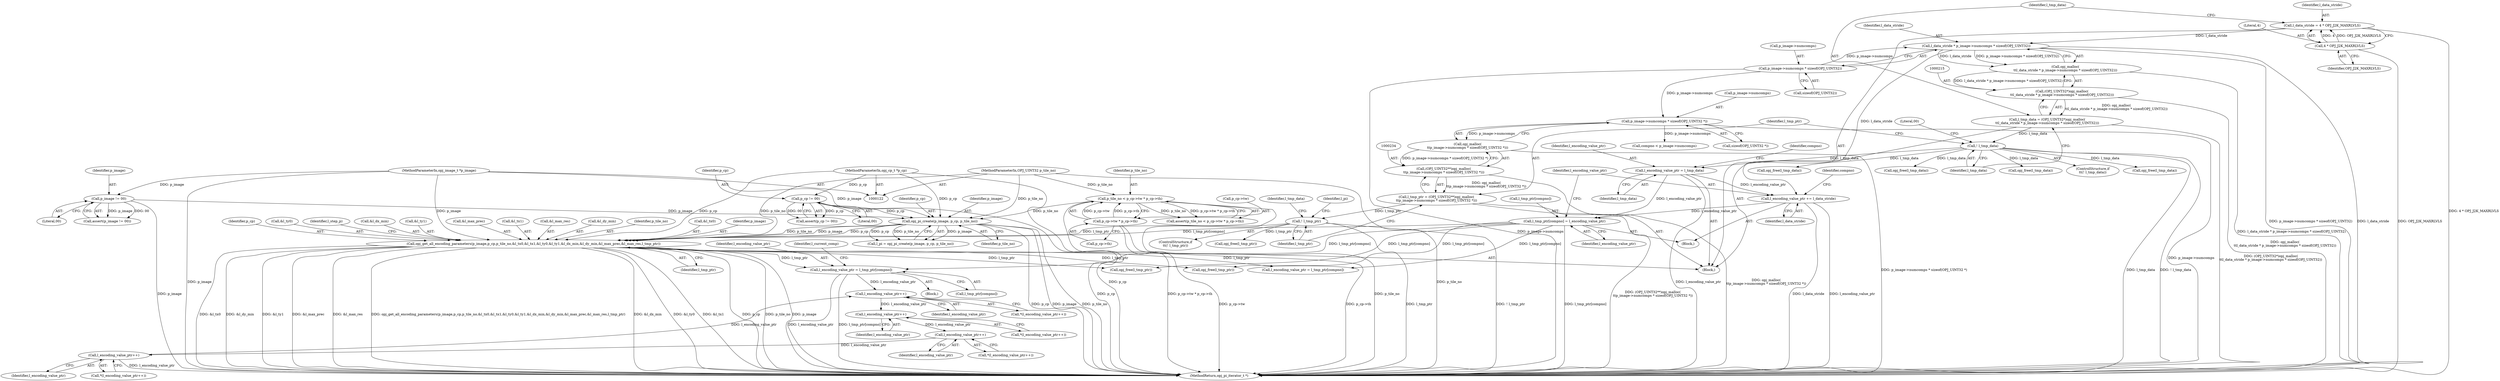 digraph "0_openjpeg_c16bc057ba3f125051c9966cf1f5b68a05681de4@array" {
"1000589" [label="(Call,l_encoding_value_ptr = l_tmp_ptr[compno])"];
"1000289" [label="(Call,opj_get_all_encoding_parameters(p_image,p_cp,p_tile_no,&l_tx0,&l_tx1,&l_ty0,&l_ty1,&l_dx_min,&l_dy_min,&l_max_prec,&l_max_res,l_tmp_ptr))"];
"1000252" [label="(Call,opj_pi_create(p_image, p_cp, p_tile_no))"];
"1000179" [label="(Call,p_image != 00)"];
"1000123" [label="(MethodParameterIn,opj_image_t *p_image)"];
"1000175" [label="(Call,p_cp != 00)"];
"1000124" [label="(MethodParameterIn,opj_cp_t *p_cp)"];
"1000183" [label="(Call,p_tile_no < p_cp->tw * p_cp->th)"];
"1000125" [label="(MethodParameterIn,OPJ_UINT32 p_tile_no)"];
"1000185" [label="(Call,p_cp->tw * p_cp->th)"];
"1000281" [label="(Call,l_tmp_ptr[compno] = l_encoding_value_ptr)"];
"1000286" [label="(Call,l_encoding_value_ptr += l_data_stride)"];
"1000217" [label="(Call,l_data_stride * p_image->numcomps * sizeof(OPJ_UINT32))"];
"1000207" [label="(Call,l_data_stride = 4 * OPJ_J2K_MAXRLVLS)"];
"1000209" [label="(Call,4 * OPJ_J2K_MAXRLVLS)"];
"1000219" [label="(Call,p_image->numcomps * sizeof(OPJ_UINT32))"];
"1000266" [label="(Call,l_encoding_value_ptr = l_tmp_data)"];
"1000226" [label="(Call,! l_tmp_data)"];
"1000212" [label="(Call,l_tmp_data = (OPJ_UINT32*)opj_malloc(\n\t\tl_data_stride * p_image->numcomps * sizeof(OPJ_UINT32)))"];
"1000214" [label="(Call,(OPJ_UINT32*)opj_malloc(\n\t\tl_data_stride * p_image->numcomps * sizeof(OPJ_UINT32)))"];
"1000216" [label="(Call,opj_malloc(\n\t\tl_data_stride * p_image->numcomps * sizeof(OPJ_UINT32)))"];
"1000243" [label="(Call,! l_tmp_ptr)"];
"1000231" [label="(Call,l_tmp_ptr = (OPJ_UINT32**)opj_malloc(\n\t\tp_image->numcomps * sizeof(OPJ_UINT32 *)))"];
"1000233" [label="(Call,(OPJ_UINT32**)opj_malloc(\n\t\tp_image->numcomps * sizeof(OPJ_UINT32 *)))"];
"1000235" [label="(Call,opj_malloc(\n\t\tp_image->numcomps * sizeof(OPJ_UINT32 *)))"];
"1000236" [label="(Call,p_image->numcomps * sizeof(OPJ_UINT32 *))"];
"1000625" [label="(Call,l_encoding_value_ptr++)"];
"1000632" [label="(Call,l_encoding_value_ptr++)"];
"1000639" [label="(Call,l_encoding_value_ptr++)"];
"1000646" [label="(Call,l_encoding_value_ptr++)"];
"1000219" [label="(Call,p_image->numcomps * sizeof(OPJ_UINT32))"];
"1000253" [label="(Identifier,p_image)"];
"1000211" [label="(Identifier,OPJ_J2K_MAXRLVLS)"];
"1000246" [label="(Call,opj_free(l_tmp_data))"];
"1000251" [label="(Identifier,l_pi)"];
"1000243" [label="(Call,! l_tmp_ptr)"];
"1000293" [label="(Call,&l_tx0)"];
"1000631" [label="(Call,*(l_encoding_value_ptr++))"];
"1000216" [label="(Call,opj_malloc(\n\t\tl_data_stride * p_image->numcomps * sizeof(OPJ_UINT32)))"];
"1000208" [label="(Identifier,l_data_stride)"];
"1000646" [label="(Call,l_encoding_value_ptr++)"];
"1000210" [label="(Literal,4)"];
"1000289" [label="(Call,opj_get_all_encoding_parameters(p_image,p_cp,p_tile_no,&l_tx0,&l_tx1,&l_ty0,&l_ty1,&l_dx_min,&l_dy_min,&l_max_prec,&l_max_res,l_tmp_ptr))"];
"1000126" [label="(Block,)"];
"1000645" [label="(Call,*(l_encoding_value_ptr++))"];
"1000174" [label="(Call,assert(p_cp != 00))"];
"1000582" [label="(Block,)"];
"1000124" [label="(MethodParameterIn,opj_cp_t *p_cp)"];
"1000209" [label="(Call,4 * OPJ_J2K_MAXRLVLS)"];
"1000177" [label="(Literal,00)"];
"1000231" [label="(Call,l_tmp_ptr = (OPJ_UINT32**)opj_malloc(\n\t\tp_image->numcomps * sizeof(OPJ_UINT32 *)))"];
"1000225" [label="(ControlStructure,if\n\t\t(! l_tmp_data))"];
"1000285" [label="(Identifier,l_encoding_value_ptr)"];
"1000667" [label="(Call,opj_free(l_tmp_data))"];
"1000250" [label="(Call,l_pi = opj_pi_create(p_image, p_cp, p_tile_no))"];
"1000179" [label="(Call,p_image != 00)"];
"1000590" [label="(Identifier,l_encoding_value_ptr)"];
"1000290" [label="(Identifier,p_image)"];
"1000357" [label="(Call,opj_free(l_tmp_ptr))"];
"1000633" [label="(Identifier,l_encoding_value_ptr)"];
"1000291" [label="(Identifier,p_cp)"];
"1000297" [label="(Call,&l_ty0)"];
"1000311" [label="(Identifier,l_step_p)"];
"1000696" [label="(MethodReturn,opj_pi_iterator_t *)"];
"1000235" [label="(Call,opj_malloc(\n\t\tp_image->numcomps * sizeof(OPJ_UINT32 *)))"];
"1000212" [label="(Call,l_tmp_data = (OPJ_UINT32*)opj_malloc(\n\t\tl_data_stride * p_image->numcomps * sizeof(OPJ_UINT32)))"];
"1000125" [label="(MethodParameterIn,OPJ_UINT32 p_tile_no)"];
"1000288" [label="(Identifier,l_data_stride)"];
"1000589" [label="(Call,l_encoding_value_ptr = l_tmp_ptr[compno])"];
"1000226" [label="(Call,! l_tmp_data)"];
"1000186" [label="(Call,p_cp->tw)"];
"1000280" [label="(Block,)"];
"1000176" [label="(Identifier,p_cp)"];
"1000301" [label="(Call,&l_dx_min)"];
"1000287" [label="(Identifier,l_encoding_value_ptr)"];
"1000123" [label="(MethodParameterIn,opj_image_t *p_image)"];
"1000299" [label="(Call,&l_ty1)"];
"1000184" [label="(Identifier,p_tile_no)"];
"1000626" [label="(Identifier,l_encoding_value_ptr)"];
"1000305" [label="(Call,&l_max_prec)"];
"1000214" [label="(Call,(OPJ_UINT32*)opj_malloc(\n\t\tl_data_stride * p_image->numcomps * sizeof(OPJ_UINT32)))"];
"1000255" [label="(Identifier,p_tile_no)"];
"1000217" [label="(Call,l_data_stride * p_image->numcomps * sizeof(OPJ_UINT32))"];
"1000183" [label="(Call,p_tile_no < p_cp->tw * p_cp->th)"];
"1000267" [label="(Identifier,l_encoding_value_ptr)"];
"1000232" [label="(Identifier,l_tmp_ptr)"];
"1000271" [label="(Identifier,compno)"];
"1000254" [label="(Identifier,p_cp)"];
"1000295" [label="(Call,&l_tx1)"];
"1000282" [label="(Call,l_tmp_ptr[compno])"];
"1000286" [label="(Call,l_encoding_value_ptr += l_data_stride)"];
"1000591" [label="(Call,l_tmp_ptr[compno])"];
"1000307" [label="(Call,&l_max_res)"];
"1000244" [label="(Identifier,l_tmp_ptr)"];
"1000266" [label="(Call,l_encoding_value_ptr = l_tmp_data)"];
"1000639" [label="(Call,l_encoding_value_ptr++)"];
"1000273" [label="(Call,compno < p_image->numcomps)"];
"1000281" [label="(Call,l_tmp_ptr[compno] = l_encoding_value_ptr)"];
"1000247" [label="(Identifier,l_tmp_data)"];
"1000189" [label="(Call,p_cp->th)"];
"1000303" [label="(Call,&l_dy_min)"];
"1000240" [label="(Call,sizeof(OPJ_UINT32 *))"];
"1000237" [label="(Call,p_image->numcomps)"];
"1000260" [label="(Call,opj_free(l_tmp_data))"];
"1000292" [label="(Identifier,p_tile_no)"];
"1000252" [label="(Call,opj_pi_create(p_image, p_cp, p_tile_no))"];
"1000242" [label="(ControlStructure,if\n\t\t(! l_tmp_ptr))"];
"1000638" [label="(Call,*(l_encoding_value_ptr++))"];
"1000355" [label="(Call,opj_free(l_tmp_data))"];
"1000227" [label="(Identifier,l_tmp_data)"];
"1000672" [label="(Call,opj_free(l_tmp_ptr))"];
"1000624" [label="(Call,*(l_encoding_value_ptr++))"];
"1000596" [label="(Identifier,l_current_comp)"];
"1000218" [label="(Identifier,l_data_stride)"];
"1000213" [label="(Identifier,l_tmp_data)"];
"1000175" [label="(Call,p_cp != 00)"];
"1000207" [label="(Call,l_data_stride = 4 * OPJ_J2K_MAXRLVLS)"];
"1000268" [label="(Identifier,l_tmp_data)"];
"1000437" [label="(Call,l_encoding_value_ptr = l_tmp_ptr[compno])"];
"1000230" [label="(Literal,00)"];
"1000262" [label="(Call,opj_free(l_tmp_ptr))"];
"1000180" [label="(Identifier,p_image)"];
"1000220" [label="(Call,p_image->numcomps)"];
"1000185" [label="(Call,p_cp->tw * p_cp->th)"];
"1000236" [label="(Call,p_image->numcomps * sizeof(OPJ_UINT32 *))"];
"1000181" [label="(Literal,00)"];
"1000233" [label="(Call,(OPJ_UINT32**)opj_malloc(\n\t\tp_image->numcomps * sizeof(OPJ_UINT32 *)))"];
"1000632" [label="(Call,l_encoding_value_ptr++)"];
"1000223" [label="(Call,sizeof(OPJ_UINT32))"];
"1000647" [label="(Identifier,l_encoding_value_ptr)"];
"1000178" [label="(Call,assert(p_image != 00))"];
"1000640" [label="(Identifier,l_encoding_value_ptr)"];
"1000625" [label="(Call,l_encoding_value_ptr++)"];
"1000182" [label="(Call,assert(p_tile_no < p_cp->tw * p_cp->th))"];
"1000279" [label="(Identifier,compno)"];
"1000309" [label="(Identifier,l_tmp_ptr)"];
"1000589" -> "1000582"  [label="AST: "];
"1000589" -> "1000591"  [label="CFG: "];
"1000590" -> "1000589"  [label="AST: "];
"1000591" -> "1000589"  [label="AST: "];
"1000596" -> "1000589"  [label="CFG: "];
"1000589" -> "1000696"  [label="DDG: l_encoding_value_ptr"];
"1000589" -> "1000696"  [label="DDG: l_tmp_ptr[compno]"];
"1000289" -> "1000589"  [label="DDG: l_tmp_ptr"];
"1000281" -> "1000589"  [label="DDG: l_tmp_ptr[compno]"];
"1000589" -> "1000625"  [label="DDG: l_encoding_value_ptr"];
"1000289" -> "1000126"  [label="AST: "];
"1000289" -> "1000309"  [label="CFG: "];
"1000290" -> "1000289"  [label="AST: "];
"1000291" -> "1000289"  [label="AST: "];
"1000292" -> "1000289"  [label="AST: "];
"1000293" -> "1000289"  [label="AST: "];
"1000295" -> "1000289"  [label="AST: "];
"1000297" -> "1000289"  [label="AST: "];
"1000299" -> "1000289"  [label="AST: "];
"1000301" -> "1000289"  [label="AST: "];
"1000303" -> "1000289"  [label="AST: "];
"1000305" -> "1000289"  [label="AST: "];
"1000307" -> "1000289"  [label="AST: "];
"1000309" -> "1000289"  [label="AST: "];
"1000311" -> "1000289"  [label="CFG: "];
"1000289" -> "1000696"  [label="DDG: p_cp"];
"1000289" -> "1000696"  [label="DDG: p_tile_no"];
"1000289" -> "1000696"  [label="DDG: p_image"];
"1000289" -> "1000696"  [label="DDG: &l_tx0"];
"1000289" -> "1000696"  [label="DDG: &l_dy_min"];
"1000289" -> "1000696"  [label="DDG: &l_ty1"];
"1000289" -> "1000696"  [label="DDG: &l_max_prec"];
"1000289" -> "1000696"  [label="DDG: &l_max_res"];
"1000289" -> "1000696"  [label="DDG: opj_get_all_encoding_parameters(p_image,p_cp,p_tile_no,&l_tx0,&l_tx1,&l_ty0,&l_ty1,&l_dx_min,&l_dy_min,&l_max_prec,&l_max_res,l_tmp_ptr)"];
"1000289" -> "1000696"  [label="DDG: &l_dx_min"];
"1000289" -> "1000696"  [label="DDG: &l_ty0"];
"1000289" -> "1000696"  [label="DDG: &l_tx1"];
"1000252" -> "1000289"  [label="DDG: p_image"];
"1000252" -> "1000289"  [label="DDG: p_cp"];
"1000252" -> "1000289"  [label="DDG: p_tile_no"];
"1000123" -> "1000289"  [label="DDG: p_image"];
"1000124" -> "1000289"  [label="DDG: p_cp"];
"1000125" -> "1000289"  [label="DDG: p_tile_no"];
"1000281" -> "1000289"  [label="DDG: l_tmp_ptr[compno]"];
"1000243" -> "1000289"  [label="DDG: l_tmp_ptr"];
"1000289" -> "1000357"  [label="DDG: l_tmp_ptr"];
"1000289" -> "1000437"  [label="DDG: l_tmp_ptr"];
"1000289" -> "1000672"  [label="DDG: l_tmp_ptr"];
"1000252" -> "1000250"  [label="AST: "];
"1000252" -> "1000255"  [label="CFG: "];
"1000253" -> "1000252"  [label="AST: "];
"1000254" -> "1000252"  [label="AST: "];
"1000255" -> "1000252"  [label="AST: "];
"1000250" -> "1000252"  [label="CFG: "];
"1000252" -> "1000696"  [label="DDG: p_image"];
"1000252" -> "1000696"  [label="DDG: p_tile_no"];
"1000252" -> "1000696"  [label="DDG: p_cp"];
"1000252" -> "1000250"  [label="DDG: p_image"];
"1000252" -> "1000250"  [label="DDG: p_cp"];
"1000252" -> "1000250"  [label="DDG: p_tile_no"];
"1000179" -> "1000252"  [label="DDG: p_image"];
"1000123" -> "1000252"  [label="DDG: p_image"];
"1000175" -> "1000252"  [label="DDG: p_cp"];
"1000124" -> "1000252"  [label="DDG: p_cp"];
"1000183" -> "1000252"  [label="DDG: p_tile_no"];
"1000125" -> "1000252"  [label="DDG: p_tile_no"];
"1000179" -> "1000178"  [label="AST: "];
"1000179" -> "1000181"  [label="CFG: "];
"1000180" -> "1000179"  [label="AST: "];
"1000181" -> "1000179"  [label="AST: "];
"1000178" -> "1000179"  [label="CFG: "];
"1000179" -> "1000696"  [label="DDG: p_image"];
"1000179" -> "1000178"  [label="DDG: p_image"];
"1000179" -> "1000178"  [label="DDG: 00"];
"1000123" -> "1000179"  [label="DDG: p_image"];
"1000123" -> "1000122"  [label="AST: "];
"1000123" -> "1000696"  [label="DDG: p_image"];
"1000175" -> "1000174"  [label="AST: "];
"1000175" -> "1000177"  [label="CFG: "];
"1000176" -> "1000175"  [label="AST: "];
"1000177" -> "1000175"  [label="AST: "];
"1000174" -> "1000175"  [label="CFG: "];
"1000175" -> "1000696"  [label="DDG: p_cp"];
"1000175" -> "1000174"  [label="DDG: p_cp"];
"1000175" -> "1000174"  [label="DDG: 00"];
"1000124" -> "1000175"  [label="DDG: p_cp"];
"1000124" -> "1000122"  [label="AST: "];
"1000124" -> "1000696"  [label="DDG: p_cp"];
"1000183" -> "1000182"  [label="AST: "];
"1000183" -> "1000185"  [label="CFG: "];
"1000184" -> "1000183"  [label="AST: "];
"1000185" -> "1000183"  [label="AST: "];
"1000182" -> "1000183"  [label="CFG: "];
"1000183" -> "1000696"  [label="DDG: p_cp->tw * p_cp->th"];
"1000183" -> "1000696"  [label="DDG: p_tile_no"];
"1000183" -> "1000182"  [label="DDG: p_tile_no"];
"1000183" -> "1000182"  [label="DDG: p_cp->tw * p_cp->th"];
"1000125" -> "1000183"  [label="DDG: p_tile_no"];
"1000185" -> "1000183"  [label="DDG: p_cp->tw"];
"1000185" -> "1000183"  [label="DDG: p_cp->th"];
"1000125" -> "1000122"  [label="AST: "];
"1000125" -> "1000696"  [label="DDG: p_tile_no"];
"1000185" -> "1000189"  [label="CFG: "];
"1000186" -> "1000185"  [label="AST: "];
"1000189" -> "1000185"  [label="AST: "];
"1000185" -> "1000696"  [label="DDG: p_cp->tw"];
"1000185" -> "1000696"  [label="DDG: p_cp->th"];
"1000281" -> "1000280"  [label="AST: "];
"1000281" -> "1000285"  [label="CFG: "];
"1000282" -> "1000281"  [label="AST: "];
"1000285" -> "1000281"  [label="AST: "];
"1000287" -> "1000281"  [label="CFG: "];
"1000281" -> "1000696"  [label="DDG: l_tmp_ptr[compno]"];
"1000286" -> "1000281"  [label="DDG: l_encoding_value_ptr"];
"1000266" -> "1000281"  [label="DDG: l_encoding_value_ptr"];
"1000281" -> "1000357"  [label="DDG: l_tmp_ptr[compno]"];
"1000281" -> "1000437"  [label="DDG: l_tmp_ptr[compno]"];
"1000281" -> "1000672"  [label="DDG: l_tmp_ptr[compno]"];
"1000286" -> "1000280"  [label="AST: "];
"1000286" -> "1000288"  [label="CFG: "];
"1000287" -> "1000286"  [label="AST: "];
"1000288" -> "1000286"  [label="AST: "];
"1000279" -> "1000286"  [label="CFG: "];
"1000286" -> "1000696"  [label="DDG: l_encoding_value_ptr"];
"1000286" -> "1000696"  [label="DDG: l_data_stride"];
"1000217" -> "1000286"  [label="DDG: l_data_stride"];
"1000266" -> "1000286"  [label="DDG: l_encoding_value_ptr"];
"1000217" -> "1000216"  [label="AST: "];
"1000217" -> "1000219"  [label="CFG: "];
"1000218" -> "1000217"  [label="AST: "];
"1000219" -> "1000217"  [label="AST: "];
"1000216" -> "1000217"  [label="CFG: "];
"1000217" -> "1000696"  [label="DDG: p_image->numcomps * sizeof(OPJ_UINT32)"];
"1000217" -> "1000696"  [label="DDG: l_data_stride"];
"1000217" -> "1000216"  [label="DDG: l_data_stride"];
"1000217" -> "1000216"  [label="DDG: p_image->numcomps * sizeof(OPJ_UINT32)"];
"1000207" -> "1000217"  [label="DDG: l_data_stride"];
"1000219" -> "1000217"  [label="DDG: p_image->numcomps"];
"1000207" -> "1000126"  [label="AST: "];
"1000207" -> "1000209"  [label="CFG: "];
"1000208" -> "1000207"  [label="AST: "];
"1000209" -> "1000207"  [label="AST: "];
"1000213" -> "1000207"  [label="CFG: "];
"1000207" -> "1000696"  [label="DDG: 4 * OPJ_J2K_MAXRLVLS"];
"1000209" -> "1000207"  [label="DDG: 4"];
"1000209" -> "1000207"  [label="DDG: OPJ_J2K_MAXRLVLS"];
"1000209" -> "1000211"  [label="CFG: "];
"1000210" -> "1000209"  [label="AST: "];
"1000211" -> "1000209"  [label="AST: "];
"1000209" -> "1000696"  [label="DDG: OPJ_J2K_MAXRLVLS"];
"1000219" -> "1000223"  [label="CFG: "];
"1000220" -> "1000219"  [label="AST: "];
"1000223" -> "1000219"  [label="AST: "];
"1000219" -> "1000696"  [label="DDG: p_image->numcomps"];
"1000219" -> "1000236"  [label="DDG: p_image->numcomps"];
"1000266" -> "1000126"  [label="AST: "];
"1000266" -> "1000268"  [label="CFG: "];
"1000267" -> "1000266"  [label="AST: "];
"1000268" -> "1000266"  [label="AST: "];
"1000271" -> "1000266"  [label="CFG: "];
"1000266" -> "1000696"  [label="DDG: l_encoding_value_ptr"];
"1000226" -> "1000266"  [label="DDG: l_tmp_data"];
"1000226" -> "1000225"  [label="AST: "];
"1000226" -> "1000227"  [label="CFG: "];
"1000227" -> "1000226"  [label="AST: "];
"1000230" -> "1000226"  [label="CFG: "];
"1000232" -> "1000226"  [label="CFG: "];
"1000226" -> "1000696"  [label="DDG: l_tmp_data"];
"1000226" -> "1000696"  [label="DDG: ! l_tmp_data"];
"1000212" -> "1000226"  [label="DDG: l_tmp_data"];
"1000226" -> "1000246"  [label="DDG: l_tmp_data"];
"1000226" -> "1000260"  [label="DDG: l_tmp_data"];
"1000226" -> "1000355"  [label="DDG: l_tmp_data"];
"1000226" -> "1000667"  [label="DDG: l_tmp_data"];
"1000212" -> "1000126"  [label="AST: "];
"1000212" -> "1000214"  [label="CFG: "];
"1000213" -> "1000212"  [label="AST: "];
"1000214" -> "1000212"  [label="AST: "];
"1000227" -> "1000212"  [label="CFG: "];
"1000212" -> "1000696"  [label="DDG: (OPJ_UINT32*)opj_malloc(\n\t\tl_data_stride * p_image->numcomps * sizeof(OPJ_UINT32))"];
"1000214" -> "1000212"  [label="DDG: opj_malloc(\n\t\tl_data_stride * p_image->numcomps * sizeof(OPJ_UINT32))"];
"1000214" -> "1000216"  [label="CFG: "];
"1000215" -> "1000214"  [label="AST: "];
"1000216" -> "1000214"  [label="AST: "];
"1000214" -> "1000696"  [label="DDG: opj_malloc(\n\t\tl_data_stride * p_image->numcomps * sizeof(OPJ_UINT32))"];
"1000216" -> "1000214"  [label="DDG: l_data_stride * p_image->numcomps * sizeof(OPJ_UINT32)"];
"1000216" -> "1000696"  [label="DDG: l_data_stride * p_image->numcomps * sizeof(OPJ_UINT32)"];
"1000243" -> "1000242"  [label="AST: "];
"1000243" -> "1000244"  [label="CFG: "];
"1000244" -> "1000243"  [label="AST: "];
"1000247" -> "1000243"  [label="CFG: "];
"1000251" -> "1000243"  [label="CFG: "];
"1000243" -> "1000696"  [label="DDG: l_tmp_ptr"];
"1000243" -> "1000696"  [label="DDG: ! l_tmp_ptr"];
"1000231" -> "1000243"  [label="DDG: l_tmp_ptr"];
"1000243" -> "1000262"  [label="DDG: l_tmp_ptr"];
"1000231" -> "1000126"  [label="AST: "];
"1000231" -> "1000233"  [label="CFG: "];
"1000232" -> "1000231"  [label="AST: "];
"1000233" -> "1000231"  [label="AST: "];
"1000244" -> "1000231"  [label="CFG: "];
"1000231" -> "1000696"  [label="DDG: (OPJ_UINT32**)opj_malloc(\n\t\tp_image->numcomps * sizeof(OPJ_UINT32 *))"];
"1000233" -> "1000231"  [label="DDG: opj_malloc(\n\t\tp_image->numcomps * sizeof(OPJ_UINT32 *))"];
"1000233" -> "1000235"  [label="CFG: "];
"1000234" -> "1000233"  [label="AST: "];
"1000235" -> "1000233"  [label="AST: "];
"1000233" -> "1000696"  [label="DDG: opj_malloc(\n\t\tp_image->numcomps * sizeof(OPJ_UINT32 *))"];
"1000235" -> "1000233"  [label="DDG: p_image->numcomps * sizeof(OPJ_UINT32 *)"];
"1000235" -> "1000236"  [label="CFG: "];
"1000236" -> "1000235"  [label="AST: "];
"1000235" -> "1000696"  [label="DDG: p_image->numcomps * sizeof(OPJ_UINT32 *)"];
"1000236" -> "1000235"  [label="DDG: p_image->numcomps"];
"1000236" -> "1000240"  [label="CFG: "];
"1000237" -> "1000236"  [label="AST: "];
"1000240" -> "1000236"  [label="AST: "];
"1000236" -> "1000696"  [label="DDG: p_image->numcomps"];
"1000236" -> "1000273"  [label="DDG: p_image->numcomps"];
"1000625" -> "1000624"  [label="AST: "];
"1000625" -> "1000626"  [label="CFG: "];
"1000626" -> "1000625"  [label="AST: "];
"1000624" -> "1000625"  [label="CFG: "];
"1000646" -> "1000625"  [label="DDG: l_encoding_value_ptr"];
"1000625" -> "1000632"  [label="DDG: l_encoding_value_ptr"];
"1000632" -> "1000631"  [label="AST: "];
"1000632" -> "1000633"  [label="CFG: "];
"1000633" -> "1000632"  [label="AST: "];
"1000631" -> "1000632"  [label="CFG: "];
"1000632" -> "1000639"  [label="DDG: l_encoding_value_ptr"];
"1000639" -> "1000638"  [label="AST: "];
"1000639" -> "1000640"  [label="CFG: "];
"1000640" -> "1000639"  [label="AST: "];
"1000638" -> "1000639"  [label="CFG: "];
"1000639" -> "1000646"  [label="DDG: l_encoding_value_ptr"];
"1000646" -> "1000645"  [label="AST: "];
"1000646" -> "1000647"  [label="CFG: "];
"1000647" -> "1000646"  [label="AST: "];
"1000645" -> "1000646"  [label="CFG: "];
"1000646" -> "1000696"  [label="DDG: l_encoding_value_ptr"];
}
